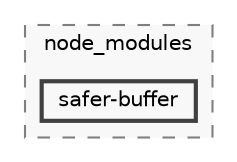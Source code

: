 digraph "backend/node_modules/safer-buffer"
{
 // LATEX_PDF_SIZE
  bgcolor="transparent";
  edge [fontname=Helvetica,fontsize=10,labelfontname=Helvetica,labelfontsize=10];
  node [fontname=Helvetica,fontsize=10,shape=box,height=0.2,width=0.4];
  compound=true
  subgraph clusterdir_86dbea9de526ba50b112ba867d8b4b1f {
    graph [ bgcolor="#f8f8f8", pencolor="grey50", label="node_modules", fontname=Helvetica,fontsize=10 style="filled,dashed", URL="dir_86dbea9de526ba50b112ba867d8b4b1f.html",tooltip=""]
  dir_b8e26998669fee91ca77d41f2f0607fd [label="safer-buffer", fillcolor="#f8f8f8", color="grey25", style="filled,bold", URL="dir_b8e26998669fee91ca77d41f2f0607fd.html",tooltip=""];
  }
}
